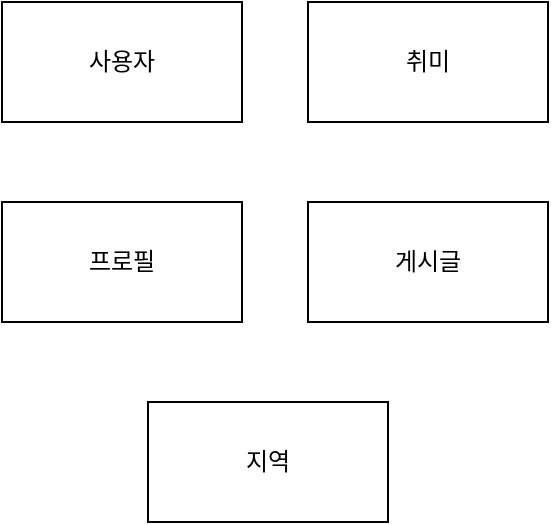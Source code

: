 <mxfile version="22.1.3" type="github">
  <diagram name="페이지-1" id="ONSRwsZsQMqiGqJdxQxZ">
    <mxGraphModel dx="1336" dy="557" grid="1" gridSize="10" guides="1" tooltips="1" connect="1" arrows="1" fold="1" page="1" pageScale="1" pageWidth="827" pageHeight="1169" math="0" shadow="0">
      <root>
        <mxCell id="0" />
        <mxCell id="1" parent="0" />
        <mxCell id="ylA6RAmN_qZPsvHQUGK8-1" value="사용자" style="rounded=0;whiteSpace=wrap;html=1;" vertex="1" parent="1">
          <mxGeometry x="-533" y="270" width="120" height="60" as="geometry" />
        </mxCell>
        <mxCell id="ylA6RAmN_qZPsvHQUGK8-2" value="취미" style="rounded=0;whiteSpace=wrap;html=1;" vertex="1" parent="1">
          <mxGeometry x="-380" y="270" width="120" height="60" as="geometry" />
        </mxCell>
        <mxCell id="ylA6RAmN_qZPsvHQUGK8-3" value="프로필" style="rounded=0;whiteSpace=wrap;html=1;" vertex="1" parent="1">
          <mxGeometry x="-533" y="370" width="120" height="60" as="geometry" />
        </mxCell>
        <mxCell id="ylA6RAmN_qZPsvHQUGK8-4" value="게시글" style="rounded=0;whiteSpace=wrap;html=1;" vertex="1" parent="1">
          <mxGeometry x="-380" y="370" width="120" height="60" as="geometry" />
        </mxCell>
        <mxCell id="ylA6RAmN_qZPsvHQUGK8-5" value="지역" style="rounded=0;whiteSpace=wrap;html=1;" vertex="1" parent="1">
          <mxGeometry x="-460" y="470" width="120" height="60" as="geometry" />
        </mxCell>
      </root>
    </mxGraphModel>
  </diagram>
</mxfile>
